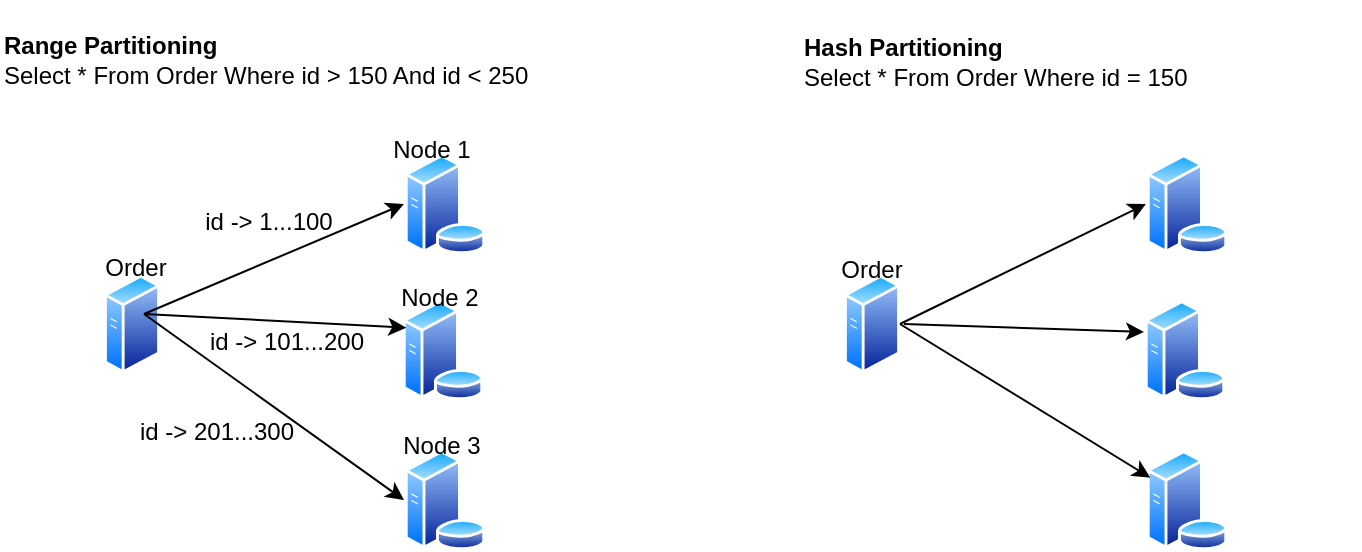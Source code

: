 <mxfile version="22.1.7" type="github">
  <diagram name="Page-1" id="VXn1QLHg06nI7pCUEOKj">
    <mxGraphModel dx="794" dy="456" grid="1" gridSize="10" guides="1" tooltips="1" connect="1" arrows="1" fold="1" page="1" pageScale="1" pageWidth="850" pageHeight="1100" math="0" shadow="0">
      <root>
        <mxCell id="0" />
        <mxCell id="1" parent="0" />
        <mxCell id="Kr7JB6gwOViD-F6pJ2YP-6" value="" style="image;aspect=fixed;perimeter=ellipsePerimeter;html=1;align=center;shadow=0;dashed=0;spacingTop=3;image=img/lib/active_directory/database_server.svg;" vertex="1" parent="1">
          <mxGeometry x="611" y="120" width="41" height="50" as="geometry" />
        </mxCell>
        <mxCell id="Kr7JB6gwOViD-F6pJ2YP-7" value="" style="image;aspect=fixed;perimeter=ellipsePerimeter;html=1;align=center;shadow=0;dashed=0;spacingTop=3;image=img/lib/active_directory/database_server.svg;" vertex="1" parent="1">
          <mxGeometry x="610" y="193" width="41" height="50" as="geometry" />
        </mxCell>
        <mxCell id="Kr7JB6gwOViD-F6pJ2YP-8" value="" style="image;aspect=fixed;perimeter=ellipsePerimeter;html=1;align=center;shadow=0;dashed=0;spacingTop=3;image=img/lib/active_directory/database_server.svg;" vertex="1" parent="1">
          <mxGeometry x="611" y="268" width="41" height="50" as="geometry" />
        </mxCell>
        <mxCell id="Kr7JB6gwOViD-F6pJ2YP-1" value="" style="image;aspect=fixed;perimeter=ellipsePerimeter;html=1;align=center;shadow=0;dashed=0;spacingTop=3;image=img/lib/active_directory/database_server.svg;" vertex="1" parent="1">
          <mxGeometry x="240" y="120" width="41" height="50" as="geometry" />
        </mxCell>
        <mxCell id="Kr7JB6gwOViD-F6pJ2YP-2" value="" style="image;aspect=fixed;perimeter=ellipsePerimeter;html=1;align=center;shadow=0;dashed=0;spacingTop=3;image=img/lib/active_directory/database_server.svg;" vertex="1" parent="1">
          <mxGeometry x="239" y="193" width="41" height="50" as="geometry" />
        </mxCell>
        <mxCell id="Kr7JB6gwOViD-F6pJ2YP-3" value="" style="image;aspect=fixed;perimeter=ellipsePerimeter;html=1;align=center;shadow=0;dashed=0;spacingTop=3;image=img/lib/active_directory/database_server.svg;" vertex="1" parent="1">
          <mxGeometry x="240" y="268" width="41" height="50" as="geometry" />
        </mxCell>
        <mxCell id="Kr7JB6gwOViD-F6pJ2YP-9" value="" style="image;aspect=fixed;perimeter=ellipsePerimeter;html=1;align=center;shadow=0;dashed=0;spacingTop=3;image=img/lib/active_directory/generic_server.svg;" vertex="1" parent="1">
          <mxGeometry x="90" y="180" width="28.0" height="50" as="geometry" />
        </mxCell>
        <mxCell id="Kr7JB6gwOViD-F6pJ2YP-10" value="" style="image;aspect=fixed;perimeter=ellipsePerimeter;html=1;align=center;shadow=0;dashed=0;spacingTop=3;image=img/lib/active_directory/generic_server.svg;" vertex="1" parent="1">
          <mxGeometry x="460" y="180" width="28.0" height="50" as="geometry" />
        </mxCell>
        <mxCell id="Kr7JB6gwOViD-F6pJ2YP-11" value="" style="endArrow=classic;html=1;rounded=0;entryX=0;entryY=0.5;entryDx=0;entryDy=0;" edge="1" parent="1" target="Kr7JB6gwOViD-F6pJ2YP-1">
          <mxGeometry width="50" height="50" relative="1" as="geometry">
            <mxPoint x="110" y="200" as="sourcePoint" />
            <mxPoint x="168" y="160" as="targetPoint" />
          </mxGeometry>
        </mxCell>
        <mxCell id="Kr7JB6gwOViD-F6pJ2YP-12" value="" style="endArrow=classic;html=1;rounded=0;entryX=0;entryY=0.25;entryDx=0;entryDy=0;" edge="1" parent="1" target="Kr7JB6gwOViD-F6pJ2YP-2">
          <mxGeometry width="50" height="50" relative="1" as="geometry">
            <mxPoint x="110" y="200" as="sourcePoint" />
            <mxPoint x="250" y="155" as="targetPoint" />
          </mxGeometry>
        </mxCell>
        <mxCell id="Kr7JB6gwOViD-F6pJ2YP-13" value="" style="endArrow=classic;html=1;rounded=0;entryX=0;entryY=0.5;entryDx=0;entryDy=0;" edge="1" parent="1" target="Kr7JB6gwOViD-F6pJ2YP-3">
          <mxGeometry width="50" height="50" relative="1" as="geometry">
            <mxPoint x="110" y="200" as="sourcePoint" />
            <mxPoint x="251" y="217" as="targetPoint" />
          </mxGeometry>
        </mxCell>
        <mxCell id="Kr7JB6gwOViD-F6pJ2YP-14" value="" style="endArrow=classic;html=1;rounded=0;" edge="1" parent="1">
          <mxGeometry width="50" height="50" relative="1" as="geometry">
            <mxPoint x="490" y="205" as="sourcePoint" />
            <mxPoint x="610" y="209" as="targetPoint" />
          </mxGeometry>
        </mxCell>
        <mxCell id="Kr7JB6gwOViD-F6pJ2YP-15" value="" style="endArrow=classic;html=1;rounded=0;exitX=1;exitY=0.5;exitDx=0;exitDy=0;entryX=0;entryY=0.25;entryDx=0;entryDy=0;" edge="1" parent="1" source="Kr7JB6gwOViD-F6pJ2YP-10" target="Kr7JB6gwOViD-F6pJ2YP-8">
          <mxGeometry width="50" height="50" relative="1" as="geometry">
            <mxPoint x="497" y="204" as="sourcePoint" />
            <mxPoint x="620" y="219" as="targetPoint" />
          </mxGeometry>
        </mxCell>
        <mxCell id="Kr7JB6gwOViD-F6pJ2YP-16" value="" style="endArrow=classic;html=1;rounded=0;exitX=1;exitY=0.5;exitDx=0;exitDy=0;entryX=0;entryY=0.5;entryDx=0;entryDy=0;" edge="1" parent="1" source="Kr7JB6gwOViD-F6pJ2YP-10" target="Kr7JB6gwOViD-F6pJ2YP-6">
          <mxGeometry width="50" height="50" relative="1" as="geometry">
            <mxPoint x="498" y="215" as="sourcePoint" />
            <mxPoint x="623" y="292" as="targetPoint" />
          </mxGeometry>
        </mxCell>
        <UserObject label="&lt;b&gt;Range Partitioning&lt;/b&gt;&lt;br&gt;Select * From Order Where id &amp;gt; 150 And id &amp;lt; 250" placeholders="1" name="Variable" id="Kr7JB6gwOViD-F6pJ2YP-17">
          <mxCell style="text;html=1;strokeColor=none;fillColor=none;align=left;verticalAlign=middle;whiteSpace=wrap;overflow=hidden;" vertex="1" parent="1">
            <mxGeometry x="38" y="43" width="280" height="60" as="geometry" />
          </mxCell>
        </UserObject>
        <UserObject label="&lt;b&gt;Hash Partitioning&lt;/b&gt;&lt;br&gt;Select * From Order Where id = 150" placeholders="1" name="Variable" id="Kr7JB6gwOViD-F6pJ2YP-18">
          <mxCell style="text;html=1;strokeColor=none;fillColor=none;align=left;verticalAlign=middle;whiteSpace=wrap;overflow=hidden;" vertex="1" parent="1">
            <mxGeometry x="438" y="44" width="280" height="60" as="geometry" />
          </mxCell>
        </UserObject>
        <mxCell id="Kr7JB6gwOViD-F6pJ2YP-19" value="Order" style="text;html=1;strokeColor=none;fillColor=none;align=center;verticalAlign=middle;whiteSpace=wrap;rounded=0;" vertex="1" parent="1">
          <mxGeometry x="76" y="162" width="60" height="30" as="geometry" />
        </mxCell>
        <mxCell id="Kr7JB6gwOViD-F6pJ2YP-20" value="Order" style="text;html=1;strokeColor=none;fillColor=none;align=center;verticalAlign=middle;whiteSpace=wrap;rounded=0;" vertex="1" parent="1">
          <mxGeometry x="444" y="163" width="60" height="30" as="geometry" />
        </mxCell>
        <mxCell id="Kr7JB6gwOViD-F6pJ2YP-21" value="id -&amp;gt; 1...100" style="text;html=1;strokeColor=none;fillColor=none;align=center;verticalAlign=middle;whiteSpace=wrap;rounded=0;" vertex="1" parent="1">
          <mxGeometry x="130" y="139" width="85" height="30" as="geometry" />
        </mxCell>
        <mxCell id="Kr7JB6gwOViD-F6pJ2YP-22" value="id -&amp;gt; 201...300" style="text;html=1;strokeColor=none;fillColor=none;align=center;verticalAlign=middle;whiteSpace=wrap;rounded=0;" vertex="1" parent="1">
          <mxGeometry x="104" y="244" width="85" height="30" as="geometry" />
        </mxCell>
        <mxCell id="Kr7JB6gwOViD-F6pJ2YP-23" value="id -&amp;gt; 101...200" style="text;html=1;strokeColor=none;fillColor=none;align=center;verticalAlign=middle;whiteSpace=wrap;rounded=0;" vertex="1" parent="1">
          <mxGeometry x="139" y="199" width="85" height="30" as="geometry" />
        </mxCell>
        <mxCell id="Kr7JB6gwOViD-F6pJ2YP-24" value="Node 1" style="text;html=1;strokeColor=none;fillColor=none;align=center;verticalAlign=middle;whiteSpace=wrap;rounded=0;" vertex="1" parent="1">
          <mxGeometry x="224" y="103" width="60" height="30" as="geometry" />
        </mxCell>
        <mxCell id="Kr7JB6gwOViD-F6pJ2YP-25" value="Node 2" style="text;html=1;strokeColor=none;fillColor=none;align=center;verticalAlign=middle;whiteSpace=wrap;rounded=0;" vertex="1" parent="1">
          <mxGeometry x="228" y="177" width="60" height="30" as="geometry" />
        </mxCell>
        <mxCell id="Kr7JB6gwOViD-F6pJ2YP-26" value="Node 3" style="text;html=1;strokeColor=none;fillColor=none;align=center;verticalAlign=middle;whiteSpace=wrap;rounded=0;" vertex="1" parent="1">
          <mxGeometry x="229" y="251" width="60" height="30" as="geometry" />
        </mxCell>
      </root>
    </mxGraphModel>
  </diagram>
</mxfile>
